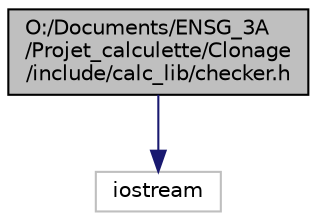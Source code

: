 digraph "O:/Documents/ENSG_3A/Projet_calculette/Clonage/include/calc_lib/checker.h"
{
 // LATEX_PDF_SIZE
  edge [fontname="Helvetica",fontsize="10",labelfontname="Helvetica",labelfontsize="10"];
  node [fontname="Helvetica",fontsize="10",shape=record];
  Node1 [label="O:/Documents/ENSG_3A\l/Projet_calculette/Clonage\l/include/calc_lib/checker.h",height=0.2,width=0.4,color="black", fillcolor="grey75", style="filled", fontcolor="black",tooltip="Header of the checker class."];
  Node1 -> Node2 [color="midnightblue",fontsize="10",style="solid",fontname="Helvetica"];
  Node2 [label="iostream",height=0.2,width=0.4,color="grey75", fillcolor="white", style="filled",tooltip=" "];
}
